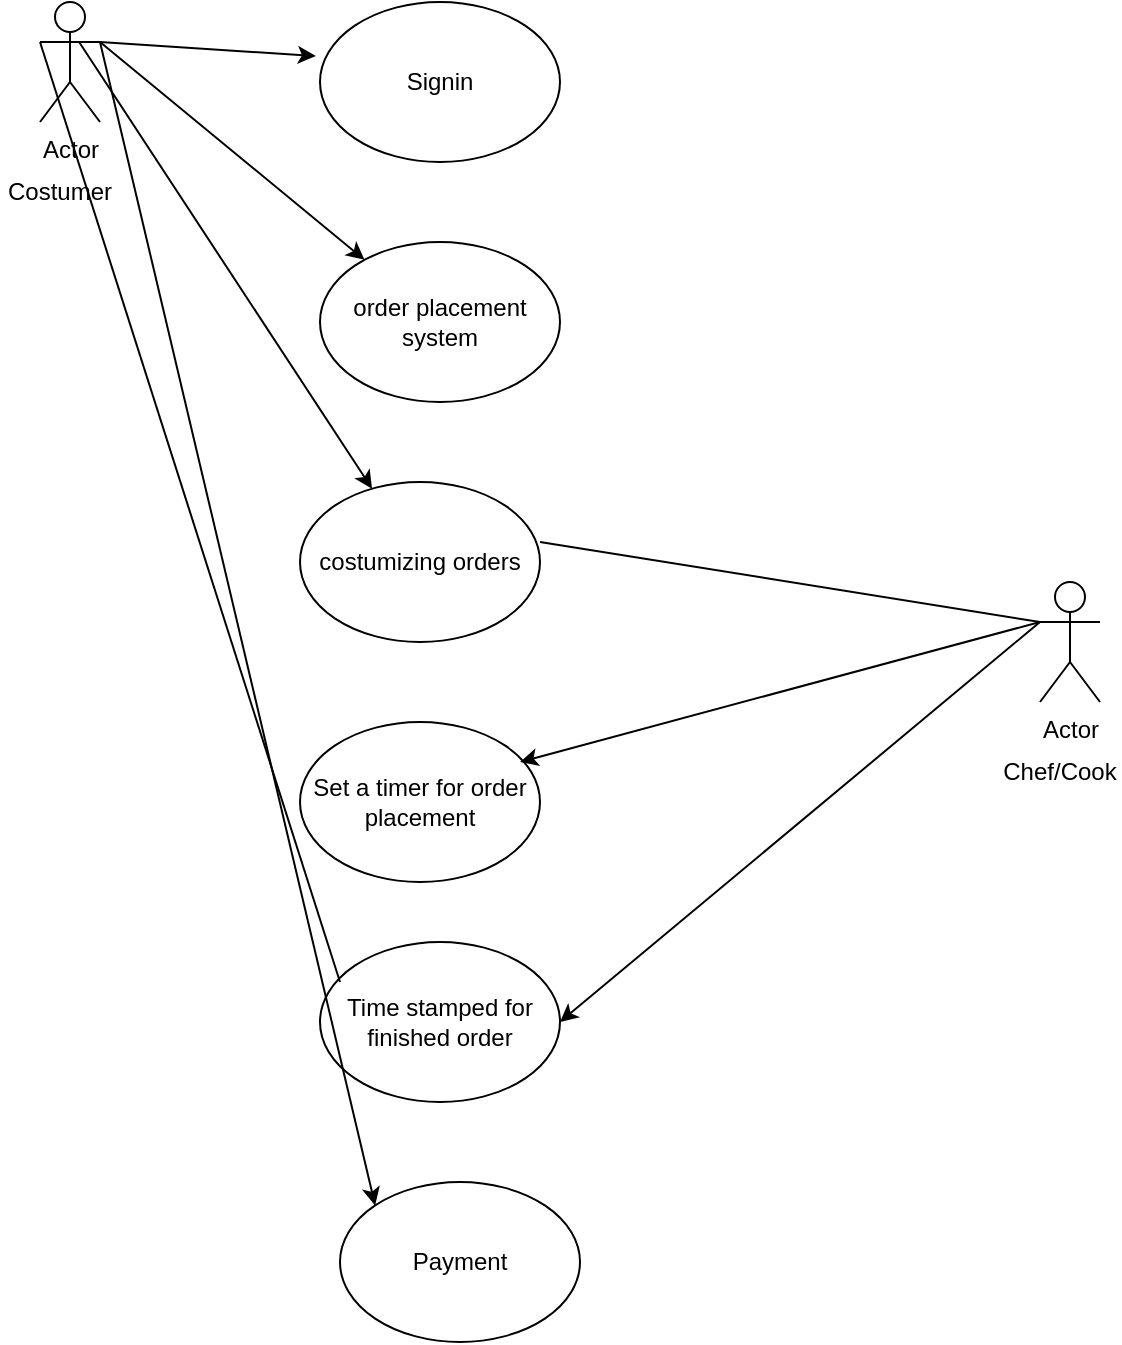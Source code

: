 <mxfile version="22.1.21" type="github" pages="4">
  <diagram name="Page-1" id="cq6p7LKmMsntdMOBgfWI">
    <mxGraphModel dx="794" dy="1824" grid="1" gridSize="10" guides="1" tooltips="1" connect="1" arrows="1" fold="1" page="1" pageScale="1" pageWidth="850" pageHeight="1100" math="0" shadow="0">
      <root>
        <mxCell id="0" />
        <mxCell id="1" parent="0" />
        <mxCell id="BG1zbEBFlvhN0YKGDy-1-1" value="Signin" style="ellipse;whiteSpace=wrap;html=1;" parent="1" vertex="1">
          <mxGeometry x="280" y="-20" width="120" height="80" as="geometry" />
        </mxCell>
        <mxCell id="BG1zbEBFlvhN0YKGDy-1-2" value="order placement system" style="ellipse;whiteSpace=wrap;html=1;" parent="1" vertex="1">
          <mxGeometry x="280" y="100" width="120" height="80" as="geometry" />
        </mxCell>
        <mxCell id="BG1zbEBFlvhN0YKGDy-1-3" value="costumizing orders" style="ellipse;whiteSpace=wrap;html=1;" parent="1" vertex="1">
          <mxGeometry x="270" y="220" width="120" height="80" as="geometry" />
        </mxCell>
        <mxCell id="BG1zbEBFlvhN0YKGDy-1-4" value="Set a timer for order placement" style="ellipse;whiteSpace=wrap;html=1;" parent="1" vertex="1">
          <mxGeometry x="270" y="340" width="120" height="80" as="geometry" />
        </mxCell>
        <mxCell id="BG1zbEBFlvhN0YKGDy-1-5" value="Actor" style="shape=umlActor;verticalLabelPosition=bottom;verticalAlign=top;html=1;outlineConnect=0;" parent="1" vertex="1">
          <mxGeometry x="140" y="-20" width="30" height="60" as="geometry" />
        </mxCell>
        <mxCell id="BG1zbEBFlvhN0YKGDy-1-7" value="Time stamped for finished order" style="ellipse;whiteSpace=wrap;html=1;" parent="1" vertex="1">
          <mxGeometry x="280" y="450" width="120" height="80" as="geometry" />
        </mxCell>
        <mxCell id="BG1zbEBFlvhN0YKGDy-1-8" value="Payment" style="ellipse;whiteSpace=wrap;html=1;" parent="1" vertex="1">
          <mxGeometry x="290" y="570" width="120" height="80" as="geometry" />
        </mxCell>
        <mxCell id="BG1zbEBFlvhN0YKGDy-1-11" value="Actor" style="shape=umlActor;verticalLabelPosition=bottom;verticalAlign=top;html=1;outlineConnect=0;" parent="1" vertex="1">
          <mxGeometry x="640" y="270" width="30" height="60" as="geometry" />
        </mxCell>
        <mxCell id="BG1zbEBFlvhN0YKGDy-1-15" value="Costumer" style="text;html=1;strokeColor=none;fillColor=none;align=center;verticalAlign=middle;whiteSpace=wrap;rounded=0;" parent="1" vertex="1">
          <mxGeometry x="120" y="60" width="60" height="30" as="geometry" />
        </mxCell>
        <mxCell id="BG1zbEBFlvhN0YKGDy-1-17" value="Chef/Cook" style="text;html=1;strokeColor=none;fillColor=none;align=center;verticalAlign=middle;whiteSpace=wrap;rounded=0;" parent="1" vertex="1">
          <mxGeometry x="620" y="350" width="60" height="30" as="geometry" />
        </mxCell>
        <mxCell id="BG1zbEBFlvhN0YKGDy-1-21" value="" style="endArrow=classic;html=1;rounded=0;entryX=0.917;entryY=0.25;entryDx=0;entryDy=0;entryPerimeter=0;exitX=0;exitY=0.333;exitDx=0;exitDy=0;exitPerimeter=0;" parent="1" source="BG1zbEBFlvhN0YKGDy-1-11" target="BG1zbEBFlvhN0YKGDy-1-4" edge="1">
          <mxGeometry width="50" height="50" relative="1" as="geometry">
            <mxPoint x="499" y="373" as="sourcePoint" />
            <mxPoint x="549" y="323" as="targetPoint" />
          </mxGeometry>
        </mxCell>
        <mxCell id="BG1zbEBFlvhN0YKGDy-1-23" value="" style="endArrow=classic;html=1;rounded=0;entryX=-0.017;entryY=0.338;entryDx=0;entryDy=0;entryPerimeter=0;" parent="1" target="BG1zbEBFlvhN0YKGDy-1-1" edge="1">
          <mxGeometry width="50" height="50" relative="1" as="geometry">
            <mxPoint x="170" as="sourcePoint" />
            <mxPoint x="220" y="-50" as="targetPoint" />
          </mxGeometry>
        </mxCell>
        <mxCell id="BG1zbEBFlvhN0YKGDy-1-24" value="" style="endArrow=classic;html=1;rounded=0;" parent="1" target="BG1zbEBFlvhN0YKGDy-1-3" edge="1">
          <mxGeometry width="50" height="50" relative="1" as="geometry">
            <mxPoint x="159.556" as="sourcePoint" />
            <mxPoint x="259.04" y="205.04" as="targetPoint" />
          </mxGeometry>
        </mxCell>
        <mxCell id="BG1zbEBFlvhN0YKGDy-1-25" value="" style="endArrow=classic;html=1;rounded=0;" parent="1" target="BG1zbEBFlvhN0YKGDy-1-2" edge="1">
          <mxGeometry width="50" height="50" relative="1" as="geometry">
            <mxPoint x="170" as="sourcePoint" />
            <mxPoint x="290" y="60" as="targetPoint" />
          </mxGeometry>
        </mxCell>
        <mxCell id="BG1zbEBFlvhN0YKGDy-1-26" value="" style="endArrow=classic;html=1;rounded=0;entryX=0;entryY=0;entryDx=0;entryDy=0;exitX=1;exitY=0.333;exitDx=0;exitDy=0;exitPerimeter=0;" parent="1" source="BG1zbEBFlvhN0YKGDy-1-5" target="BG1zbEBFlvhN0YKGDy-1-8" edge="1">
          <mxGeometry width="50" height="50" relative="1" as="geometry">
            <mxPoint x="70" y="330" as="sourcePoint" />
            <mxPoint x="120" y="280" as="targetPoint" />
          </mxGeometry>
        </mxCell>
        <mxCell id="BG1zbEBFlvhN0YKGDy-1-27" value="" style="endArrow=classic;html=1;rounded=0;entryX=1;entryY=0.5;entryDx=0;entryDy=0;exitX=0;exitY=0.333;exitDx=0;exitDy=0;exitPerimeter=0;" parent="1" source="BG1zbEBFlvhN0YKGDy-1-11" target="BG1zbEBFlvhN0YKGDy-1-7" edge="1">
          <mxGeometry width="50" height="50" relative="1" as="geometry">
            <mxPoint x="530" y="460" as="sourcePoint" />
            <mxPoint x="580" y="410" as="targetPoint" />
          </mxGeometry>
        </mxCell>
        <mxCell id="BG1zbEBFlvhN0YKGDy-1-29" value="" style="endArrow=none;html=1;rounded=0;" parent="1" edge="1">
          <mxGeometry width="50" height="50" relative="1" as="geometry">
            <mxPoint x="390" y="250" as="sourcePoint" />
            <mxPoint x="640" y="290" as="targetPoint" />
          </mxGeometry>
        </mxCell>
        <mxCell id="BG1zbEBFlvhN0YKGDy-1-30" value="" style="endArrow=none;html=1;rounded=0;" parent="1" edge="1">
          <mxGeometry width="50" height="50" relative="1" as="geometry">
            <mxPoint x="290" y="470" as="sourcePoint" />
            <mxPoint x="140" as="targetPoint" />
          </mxGeometry>
        </mxCell>
      </root>
    </mxGraphModel>
  </diagram>
  <diagram id="NoHW29WuvFV38wfViRxV" name="Page-2">
    <mxGraphModel dx="794" dy="724" grid="1" gridSize="10" guides="1" tooltips="1" connect="1" arrows="1" fold="1" page="1" pageScale="1" pageWidth="850" pageHeight="1100" math="0" shadow="0">
      <root>
        <mxCell id="0" />
        <mxCell id="1" parent="0" />
        <mxCell id="Pypm0dofVfJNf4oP5Af5-2" value="Registering patient&#39;s personal information module related to health" style="ellipse;whiteSpace=wrap;html=1;" vertex="1" parent="1">
          <mxGeometry x="290" y="90" width="150" height="90" as="geometry" />
        </mxCell>
        <mxCell id="Pypm0dofVfJNf4oP5Af5-3" value="" style="ellipse;whiteSpace=wrap;html=1;" vertex="1" parent="1">
          <mxGeometry x="300" y="220" width="140" height="80" as="geometry" />
        </mxCell>
        <mxCell id="Pypm0dofVfJNf4oP5Af5-4" value="" style="ellipse;whiteSpace=wrap;html=1;" vertex="1" parent="1">
          <mxGeometry x="300" y="340" width="140" height="80" as="geometry" />
        </mxCell>
        <mxCell id="Pypm0dofVfJNf4oP5Af5-5" value="" style="ellipse;whiteSpace=wrap;html=1;" vertex="1" parent="1">
          <mxGeometry x="300" y="470" width="140" height="80" as="geometry" />
        </mxCell>
        <mxCell id="Pypm0dofVfJNf4oP5Af5-6" value="" style="ellipse;whiteSpace=wrap;html=1;" vertex="1" parent="1">
          <mxGeometry x="310" y="590" width="130" height="80" as="geometry" />
        </mxCell>
        <mxCell id="Pypm0dofVfJNf4oP5Af5-7" value="Actor" style="shape=umlActor;verticalLabelPosition=bottom;verticalAlign=top;html=1;outlineConnect=0;" vertex="1" parent="1">
          <mxGeometry x="100" y="100" width="30" height="60" as="geometry" />
        </mxCell>
        <mxCell id="Pypm0dofVfJNf4oP5Af5-8" value="Actor" style="shape=umlActor;verticalLabelPosition=bottom;verticalAlign=top;html=1;outlineConnect=0;" vertex="1" parent="1">
          <mxGeometry x="100" y="600" width="30" height="60" as="geometry" />
        </mxCell>
        <mxCell id="Pypm0dofVfJNf4oP5Af5-9" value="Actor" style="shape=umlActor;verticalLabelPosition=bottom;verticalAlign=top;html=1;outlineConnect=0;" vertex="1" parent="1">
          <mxGeometry x="690" y="100" width="30" height="60" as="geometry" />
        </mxCell>
        <mxCell id="Pypm0dofVfJNf4oP5Af5-10" value="Actor" style="shape=umlActor;verticalLabelPosition=bottom;verticalAlign=top;html=1;outlineConnect=0;" vertex="1" parent="1">
          <mxGeometry x="710" y="610" width="30" height="60" as="geometry" />
        </mxCell>
        <mxCell id="Pypm0dofVfJNf4oP5Af5-12" value="" style="endArrow=classic;html=1;rounded=0;entryX=0;entryY=0.333;entryDx=0;entryDy=0;entryPerimeter=0;" edge="1" parent="1" target="Pypm0dofVfJNf4oP5Af5-2">
          <mxGeometry width="50" height="50" relative="1" as="geometry">
            <mxPoint x="130" y="120" as="sourcePoint" />
            <mxPoint x="180" y="70" as="targetPoint" />
          </mxGeometry>
        </mxCell>
      </root>
    </mxGraphModel>
  </diagram>
  <diagram id="V92BDK7nAmcbBiEiXdUe" name="Page-3">
    <mxGraphModel dx="794" dy="454" grid="1" gridSize="10" guides="1" tooltips="1" connect="1" arrows="1" fold="1" page="1" pageScale="1" pageWidth="850" pageHeight="1100" math="0" shadow="0">
      <root>
        <mxCell id="0" />
        <mxCell id="1" parent="0" />
        <mxCell id="Mx084OITEBDS5NYd84YJ-1" value="Customer" style="shape=table;startSize=20;container=1;collapsible=1;childLayout=tableLayout;fixedRows=1;rowLines=0;fontStyle=1;align=center;resizeLast=1;html=1;" vertex="1" parent="1">
          <mxGeometry x="70" y="200" width="180" height="150" as="geometry" />
        </mxCell>
        <mxCell id="Mx084OITEBDS5NYd84YJ-2" value="" style="shape=tableRow;horizontal=0;startSize=0;swimlaneHead=0;swimlaneBody=0;fillColor=none;collapsible=0;dropTarget=0;points=[[0,0.5],[1,0.5]];portConstraint=eastwest;top=0;left=0;right=0;bottom=1;" vertex="1" parent="Mx084OITEBDS5NYd84YJ-1">
          <mxGeometry y="20" width="180" height="30" as="geometry" />
        </mxCell>
        <mxCell id="Mx084OITEBDS5NYd84YJ-3" value="cID" style="shape=partialRectangle;connectable=0;fillColor=none;top=0;left=0;bottom=0;right=0;fontStyle=1;overflow=hidden;whiteSpace=wrap;html=1;" vertex="1" parent="Mx084OITEBDS5NYd84YJ-2">
          <mxGeometry width="30" height="30" as="geometry">
            <mxRectangle width="30" height="30" as="alternateBounds" />
          </mxGeometry>
        </mxCell>
        <mxCell id="Mx084OITEBDS5NYd84YJ-4" value="Name" style="shape=partialRectangle;connectable=0;fillColor=none;top=0;left=0;bottom=0;right=0;align=left;spacingLeft=6;fontStyle=5;overflow=hidden;whiteSpace=wrap;html=1;" vertex="1" parent="Mx084OITEBDS5NYd84YJ-2">
          <mxGeometry x="30" width="150" height="30" as="geometry">
            <mxRectangle width="150" height="30" as="alternateBounds" />
          </mxGeometry>
        </mxCell>
        <mxCell id="Mx084OITEBDS5NYd84YJ-5" value="" style="shape=tableRow;horizontal=0;startSize=0;swimlaneHead=0;swimlaneBody=0;fillColor=none;collapsible=0;dropTarget=0;points=[[0,0.5],[1,0.5]];portConstraint=eastwest;top=0;left=0;right=0;bottom=0;" vertex="1" parent="Mx084OITEBDS5NYd84YJ-1">
          <mxGeometry y="50" width="180" height="30" as="geometry" />
        </mxCell>
        <mxCell id="Mx084OITEBDS5NYd84YJ-6" value="1" style="shape=partialRectangle;connectable=0;fillColor=none;top=0;left=0;bottom=0;right=0;editable=1;overflow=hidden;whiteSpace=wrap;html=1;" vertex="1" parent="Mx084OITEBDS5NYd84YJ-5">
          <mxGeometry width="30" height="30" as="geometry">
            <mxRectangle width="30" height="30" as="alternateBounds" />
          </mxGeometry>
        </mxCell>
        <mxCell id="Mx084OITEBDS5NYd84YJ-7" value="Anjal" style="shape=partialRectangle;connectable=0;fillColor=none;top=0;left=0;bottom=0;right=0;align=left;spacingLeft=6;overflow=hidden;whiteSpace=wrap;html=1;" vertex="1" parent="Mx084OITEBDS5NYd84YJ-5">
          <mxGeometry x="30" width="150" height="30" as="geometry">
            <mxRectangle width="150" height="30" as="alternateBounds" />
          </mxGeometry>
        </mxCell>
        <mxCell id="Mx084OITEBDS5NYd84YJ-8" value="" style="shape=tableRow;horizontal=0;startSize=0;swimlaneHead=0;swimlaneBody=0;fillColor=none;collapsible=0;dropTarget=0;points=[[0,0.5],[1,0.5]];portConstraint=eastwest;top=0;left=0;right=0;bottom=0;" vertex="1" parent="Mx084OITEBDS5NYd84YJ-1">
          <mxGeometry y="80" width="180" height="30" as="geometry" />
        </mxCell>
        <mxCell id="Mx084OITEBDS5NYd84YJ-9" value="2" style="shape=partialRectangle;connectable=0;fillColor=none;top=0;left=0;bottom=0;right=0;editable=1;overflow=hidden;whiteSpace=wrap;html=1;" vertex="1" parent="Mx084OITEBDS5NYd84YJ-8">
          <mxGeometry width="30" height="30" as="geometry">
            <mxRectangle width="30" height="30" as="alternateBounds" />
          </mxGeometry>
        </mxCell>
        <mxCell id="Mx084OITEBDS5NYd84YJ-10" value="Amisha" style="shape=partialRectangle;connectable=0;fillColor=none;top=0;left=0;bottom=0;right=0;align=left;spacingLeft=6;overflow=hidden;whiteSpace=wrap;html=1;" vertex="1" parent="Mx084OITEBDS5NYd84YJ-8">
          <mxGeometry x="30" width="150" height="30" as="geometry">
            <mxRectangle width="150" height="30" as="alternateBounds" />
          </mxGeometry>
        </mxCell>
        <mxCell id="Mx084OITEBDS5NYd84YJ-11" value="" style="shape=tableRow;horizontal=0;startSize=0;swimlaneHead=0;swimlaneBody=0;fillColor=none;collapsible=0;dropTarget=0;points=[[0,0.5],[1,0.5]];portConstraint=eastwest;top=0;left=0;right=0;bottom=0;" vertex="1" parent="Mx084OITEBDS5NYd84YJ-1">
          <mxGeometry y="110" width="180" height="30" as="geometry" />
        </mxCell>
        <mxCell id="Mx084OITEBDS5NYd84YJ-12" value="3" style="shape=partialRectangle;connectable=0;fillColor=none;top=0;left=0;bottom=0;right=0;editable=1;overflow=hidden;whiteSpace=wrap;html=1;" vertex="1" parent="Mx084OITEBDS5NYd84YJ-11">
          <mxGeometry width="30" height="30" as="geometry">
            <mxRectangle width="30" height="30" as="alternateBounds" />
          </mxGeometry>
        </mxCell>
        <mxCell id="Mx084OITEBDS5NYd84YJ-13" value="" style="shape=partialRectangle;connectable=0;fillColor=none;top=0;left=0;bottom=0;right=0;align=left;spacingLeft=6;overflow=hidden;whiteSpace=wrap;html=1;" vertex="1" parent="Mx084OITEBDS5NYd84YJ-11">
          <mxGeometry x="30" width="150" height="30" as="geometry">
            <mxRectangle width="150" height="30" as="alternateBounds" />
          </mxGeometry>
        </mxCell>
        <mxCell id="Mx084OITEBDS5NYd84YJ-14" value="Table" style="shape=table;startSize=30;container=1;collapsible=1;childLayout=tableLayout;fixedRows=1;rowLines=0;fontStyle=1;align=center;resizeLast=1;html=1;" vertex="1" parent="1">
          <mxGeometry x="350" y="180" width="180" height="150" as="geometry" />
        </mxCell>
        <mxCell id="Mx084OITEBDS5NYd84YJ-15" value="" style="shape=tableRow;horizontal=0;startSize=0;swimlaneHead=0;swimlaneBody=0;fillColor=none;collapsible=0;dropTarget=0;points=[[0,0.5],[1,0.5]];portConstraint=eastwest;top=0;left=0;right=0;bottom=1;" vertex="1" parent="Mx084OITEBDS5NYd84YJ-14">
          <mxGeometry y="30" width="180" height="30" as="geometry" />
        </mxCell>
        <mxCell id="Mx084OITEBDS5NYd84YJ-16" value="Pid" style="shape=partialRectangle;connectable=0;fillColor=none;top=0;left=0;bottom=0;right=0;fontStyle=1;overflow=hidden;whiteSpace=wrap;html=1;" vertex="1" parent="Mx084OITEBDS5NYd84YJ-15">
          <mxGeometry width="30" height="30" as="geometry">
            <mxRectangle width="30" height="30" as="alternateBounds" />
          </mxGeometry>
        </mxCell>
        <mxCell id="Mx084OITEBDS5NYd84YJ-17" value="Product" style="shape=partialRectangle;connectable=0;fillColor=none;top=0;left=0;bottom=0;right=0;align=left;spacingLeft=6;fontStyle=5;overflow=hidden;whiteSpace=wrap;html=1;" vertex="1" parent="Mx084OITEBDS5NYd84YJ-15">
          <mxGeometry x="30" width="150" height="30" as="geometry">
            <mxRectangle width="150" height="30" as="alternateBounds" />
          </mxGeometry>
        </mxCell>
        <mxCell id="Mx084OITEBDS5NYd84YJ-18" value="" style="shape=tableRow;horizontal=0;startSize=0;swimlaneHead=0;swimlaneBody=0;fillColor=none;collapsible=0;dropTarget=0;points=[[0,0.5],[1,0.5]];portConstraint=eastwest;top=0;left=0;right=0;bottom=0;" vertex="1" parent="Mx084OITEBDS5NYd84YJ-14">
          <mxGeometry y="60" width="180" height="30" as="geometry" />
        </mxCell>
        <mxCell id="Mx084OITEBDS5NYd84YJ-19" value="" style="shape=partialRectangle;connectable=0;fillColor=none;top=0;left=0;bottom=0;right=0;editable=1;overflow=hidden;whiteSpace=wrap;html=1;" vertex="1" parent="Mx084OITEBDS5NYd84YJ-18">
          <mxGeometry width="30" height="30" as="geometry">
            <mxRectangle width="30" height="30" as="alternateBounds" />
          </mxGeometry>
        </mxCell>
        <mxCell id="Mx084OITEBDS5NYd84YJ-20" value="Row 1" style="shape=partialRectangle;connectable=0;fillColor=none;top=0;left=0;bottom=0;right=0;align=left;spacingLeft=6;overflow=hidden;whiteSpace=wrap;html=1;" vertex="1" parent="Mx084OITEBDS5NYd84YJ-18">
          <mxGeometry x="30" width="150" height="30" as="geometry">
            <mxRectangle width="150" height="30" as="alternateBounds" />
          </mxGeometry>
        </mxCell>
        <mxCell id="Mx084OITEBDS5NYd84YJ-21" value="" style="shape=tableRow;horizontal=0;startSize=0;swimlaneHead=0;swimlaneBody=0;fillColor=none;collapsible=0;dropTarget=0;points=[[0,0.5],[1,0.5]];portConstraint=eastwest;top=0;left=0;right=0;bottom=0;" vertex="1" parent="Mx084OITEBDS5NYd84YJ-14">
          <mxGeometry y="90" width="180" height="30" as="geometry" />
        </mxCell>
        <mxCell id="Mx084OITEBDS5NYd84YJ-22" value="" style="shape=partialRectangle;connectable=0;fillColor=none;top=0;left=0;bottom=0;right=0;editable=1;overflow=hidden;whiteSpace=wrap;html=1;" vertex="1" parent="Mx084OITEBDS5NYd84YJ-21">
          <mxGeometry width="30" height="30" as="geometry">
            <mxRectangle width="30" height="30" as="alternateBounds" />
          </mxGeometry>
        </mxCell>
        <mxCell id="Mx084OITEBDS5NYd84YJ-23" value="Row 2" style="shape=partialRectangle;connectable=0;fillColor=none;top=0;left=0;bottom=0;right=0;align=left;spacingLeft=6;overflow=hidden;whiteSpace=wrap;html=1;" vertex="1" parent="Mx084OITEBDS5NYd84YJ-21">
          <mxGeometry x="30" width="150" height="30" as="geometry">
            <mxRectangle width="150" height="30" as="alternateBounds" />
          </mxGeometry>
        </mxCell>
        <mxCell id="Mx084OITEBDS5NYd84YJ-24" value="" style="shape=tableRow;horizontal=0;startSize=0;swimlaneHead=0;swimlaneBody=0;fillColor=none;collapsible=0;dropTarget=0;points=[[0,0.5],[1,0.5]];portConstraint=eastwest;top=0;left=0;right=0;bottom=0;" vertex="1" parent="Mx084OITEBDS5NYd84YJ-14">
          <mxGeometry y="120" width="180" height="30" as="geometry" />
        </mxCell>
        <mxCell id="Mx084OITEBDS5NYd84YJ-25" value="" style="shape=partialRectangle;connectable=0;fillColor=none;top=0;left=0;bottom=0;right=0;editable=1;overflow=hidden;whiteSpace=wrap;html=1;" vertex="1" parent="Mx084OITEBDS5NYd84YJ-24">
          <mxGeometry width="30" height="30" as="geometry">
            <mxRectangle width="30" height="30" as="alternateBounds" />
          </mxGeometry>
        </mxCell>
        <mxCell id="Mx084OITEBDS5NYd84YJ-26" value="Row 3" style="shape=partialRectangle;connectable=0;fillColor=none;top=0;left=0;bottom=0;right=0;align=left;spacingLeft=6;overflow=hidden;whiteSpace=wrap;html=1;" vertex="1" parent="Mx084OITEBDS5NYd84YJ-24">
          <mxGeometry x="30" width="150" height="30" as="geometry">
            <mxRectangle width="150" height="30" as="alternateBounds" />
          </mxGeometry>
        </mxCell>
        <mxCell id="Mx084OITEBDS5NYd84YJ-27" value="ORDER" style="shape=table;startSize=30;container=1;collapsible=1;childLayout=tableLayout;fixedRows=1;rowLines=0;fontStyle=1;align=center;resizeLast=1;html=1;" vertex="1" parent="1">
          <mxGeometry x="170" y="475" width="180" height="150" as="geometry" />
        </mxCell>
        <mxCell id="Mx084OITEBDS5NYd84YJ-28" value="" style="shape=tableRow;horizontal=0;startSize=0;swimlaneHead=0;swimlaneBody=0;fillColor=none;collapsible=0;dropTarget=0;points=[[0,0.5],[1,0.5]];portConstraint=eastwest;top=0;left=0;right=0;bottom=1;" vertex="1" parent="Mx084OITEBDS5NYd84YJ-27">
          <mxGeometry y="30" width="180" height="30" as="geometry" />
        </mxCell>
        <mxCell id="Mx084OITEBDS5NYd84YJ-29" value="PK" style="shape=partialRectangle;connectable=0;fillColor=none;top=0;left=0;bottom=0;right=0;fontStyle=1;overflow=hidden;whiteSpace=wrap;html=1;" vertex="1" parent="Mx084OITEBDS5NYd84YJ-28">
          <mxGeometry width="30" height="30" as="geometry">
            <mxRectangle width="30" height="30" as="alternateBounds" />
          </mxGeometry>
        </mxCell>
        <mxCell id="Mx084OITEBDS5NYd84YJ-30" value="UniqueID" style="shape=partialRectangle;connectable=0;fillColor=none;top=0;left=0;bottom=0;right=0;align=left;spacingLeft=6;fontStyle=5;overflow=hidden;whiteSpace=wrap;html=1;" vertex="1" parent="Mx084OITEBDS5NYd84YJ-28">
          <mxGeometry x="30" width="150" height="30" as="geometry">
            <mxRectangle width="150" height="30" as="alternateBounds" />
          </mxGeometry>
        </mxCell>
        <mxCell id="Mx084OITEBDS5NYd84YJ-31" value="" style="shape=tableRow;horizontal=0;startSize=0;swimlaneHead=0;swimlaneBody=0;fillColor=none;collapsible=0;dropTarget=0;points=[[0,0.5],[1,0.5]];portConstraint=eastwest;top=0;left=0;right=0;bottom=0;" vertex="1" parent="Mx084OITEBDS5NYd84YJ-27">
          <mxGeometry y="60" width="180" height="30" as="geometry" />
        </mxCell>
        <mxCell id="Mx084OITEBDS5NYd84YJ-32" value="" style="shape=partialRectangle;connectable=0;fillColor=none;top=0;left=0;bottom=0;right=0;editable=1;overflow=hidden;whiteSpace=wrap;html=1;" vertex="1" parent="Mx084OITEBDS5NYd84YJ-31">
          <mxGeometry width="30" height="30" as="geometry">
            <mxRectangle width="30" height="30" as="alternateBounds" />
          </mxGeometry>
        </mxCell>
        <mxCell id="Mx084OITEBDS5NYd84YJ-33" value="Row 1" style="shape=partialRectangle;connectable=0;fillColor=none;top=0;left=0;bottom=0;right=0;align=left;spacingLeft=6;overflow=hidden;whiteSpace=wrap;html=1;" vertex="1" parent="Mx084OITEBDS5NYd84YJ-31">
          <mxGeometry x="30" width="150" height="30" as="geometry">
            <mxRectangle width="150" height="30" as="alternateBounds" />
          </mxGeometry>
        </mxCell>
        <mxCell id="Mx084OITEBDS5NYd84YJ-34" value="" style="shape=tableRow;horizontal=0;startSize=0;swimlaneHead=0;swimlaneBody=0;fillColor=none;collapsible=0;dropTarget=0;points=[[0,0.5],[1,0.5]];portConstraint=eastwest;top=0;left=0;right=0;bottom=0;" vertex="1" parent="Mx084OITEBDS5NYd84YJ-27">
          <mxGeometry y="90" width="180" height="30" as="geometry" />
        </mxCell>
        <mxCell id="Mx084OITEBDS5NYd84YJ-35" value="" style="shape=partialRectangle;connectable=0;fillColor=none;top=0;left=0;bottom=0;right=0;editable=1;overflow=hidden;whiteSpace=wrap;html=1;" vertex="1" parent="Mx084OITEBDS5NYd84YJ-34">
          <mxGeometry width="30" height="30" as="geometry">
            <mxRectangle width="30" height="30" as="alternateBounds" />
          </mxGeometry>
        </mxCell>
        <mxCell id="Mx084OITEBDS5NYd84YJ-36" value="Row 2" style="shape=partialRectangle;connectable=0;fillColor=none;top=0;left=0;bottom=0;right=0;align=left;spacingLeft=6;overflow=hidden;whiteSpace=wrap;html=1;" vertex="1" parent="Mx084OITEBDS5NYd84YJ-34">
          <mxGeometry x="30" width="150" height="30" as="geometry">
            <mxRectangle width="150" height="30" as="alternateBounds" />
          </mxGeometry>
        </mxCell>
        <mxCell id="Mx084OITEBDS5NYd84YJ-37" value="" style="shape=tableRow;horizontal=0;startSize=0;swimlaneHead=0;swimlaneBody=0;fillColor=none;collapsible=0;dropTarget=0;points=[[0,0.5],[1,0.5]];portConstraint=eastwest;top=0;left=0;right=0;bottom=0;" vertex="1" parent="Mx084OITEBDS5NYd84YJ-27">
          <mxGeometry y="120" width="180" height="30" as="geometry" />
        </mxCell>
        <mxCell id="Mx084OITEBDS5NYd84YJ-38" value="" style="shape=partialRectangle;connectable=0;fillColor=none;top=0;left=0;bottom=0;right=0;editable=1;overflow=hidden;whiteSpace=wrap;html=1;" vertex="1" parent="Mx084OITEBDS5NYd84YJ-37">
          <mxGeometry width="30" height="30" as="geometry">
            <mxRectangle width="30" height="30" as="alternateBounds" />
          </mxGeometry>
        </mxCell>
        <mxCell id="Mx084OITEBDS5NYd84YJ-39" value="Row 3" style="shape=partialRectangle;connectable=0;fillColor=none;top=0;left=0;bottom=0;right=0;align=left;spacingLeft=6;overflow=hidden;whiteSpace=wrap;html=1;" vertex="1" parent="Mx084OITEBDS5NYd84YJ-37">
          <mxGeometry x="30" width="150" height="30" as="geometry">
            <mxRectangle width="150" height="30" as="alternateBounds" />
          </mxGeometry>
        </mxCell>
        <mxCell id="Mx084OITEBDS5NYd84YJ-40" value="Order Product" style="shape=table;startSize=30;container=1;collapsible=1;childLayout=tableLayout;fixedRows=1;rowLines=0;fontStyle=1;align=center;resizeLast=1;html=1;" vertex="1" parent="1">
          <mxGeometry x="550" y="500" width="180" height="150" as="geometry" />
        </mxCell>
        <mxCell id="Mx084OITEBDS5NYd84YJ-41" value="" style="shape=tableRow;horizontal=0;startSize=0;swimlaneHead=0;swimlaneBody=0;fillColor=none;collapsible=0;dropTarget=0;points=[[0,0.5],[1,0.5]];portConstraint=eastwest;top=0;left=0;right=0;bottom=1;" vertex="1" parent="Mx084OITEBDS5NYd84YJ-40">
          <mxGeometry y="30" width="180" height="30" as="geometry" />
        </mxCell>
        <mxCell id="Mx084OITEBDS5NYd84YJ-42" value="PK" style="shape=partialRectangle;connectable=0;fillColor=none;top=0;left=0;bottom=0;right=0;fontStyle=1;overflow=hidden;whiteSpace=wrap;html=1;" vertex="1" parent="Mx084OITEBDS5NYd84YJ-41">
          <mxGeometry width="30" height="30" as="geometry">
            <mxRectangle width="30" height="30" as="alternateBounds" />
          </mxGeometry>
        </mxCell>
        <mxCell id="Mx084OITEBDS5NYd84YJ-43" value="UniqueID" style="shape=partialRectangle;connectable=0;fillColor=none;top=0;left=0;bottom=0;right=0;align=left;spacingLeft=6;fontStyle=5;overflow=hidden;whiteSpace=wrap;html=1;" vertex="1" parent="Mx084OITEBDS5NYd84YJ-41">
          <mxGeometry x="30" width="150" height="30" as="geometry">
            <mxRectangle width="150" height="30" as="alternateBounds" />
          </mxGeometry>
        </mxCell>
        <mxCell id="Mx084OITEBDS5NYd84YJ-44" value="" style="shape=tableRow;horizontal=0;startSize=0;swimlaneHead=0;swimlaneBody=0;fillColor=none;collapsible=0;dropTarget=0;points=[[0,0.5],[1,0.5]];portConstraint=eastwest;top=0;left=0;right=0;bottom=0;" vertex="1" parent="Mx084OITEBDS5NYd84YJ-40">
          <mxGeometry y="60" width="180" height="30" as="geometry" />
        </mxCell>
        <mxCell id="Mx084OITEBDS5NYd84YJ-45" value="" style="shape=partialRectangle;connectable=0;fillColor=none;top=0;left=0;bottom=0;right=0;editable=1;overflow=hidden;whiteSpace=wrap;html=1;" vertex="1" parent="Mx084OITEBDS5NYd84YJ-44">
          <mxGeometry width="30" height="30" as="geometry">
            <mxRectangle width="30" height="30" as="alternateBounds" />
          </mxGeometry>
        </mxCell>
        <mxCell id="Mx084OITEBDS5NYd84YJ-46" value="Row 1" style="shape=partialRectangle;connectable=0;fillColor=none;top=0;left=0;bottom=0;right=0;align=left;spacingLeft=6;overflow=hidden;whiteSpace=wrap;html=1;" vertex="1" parent="Mx084OITEBDS5NYd84YJ-44">
          <mxGeometry x="30" width="150" height="30" as="geometry">
            <mxRectangle width="150" height="30" as="alternateBounds" />
          </mxGeometry>
        </mxCell>
        <mxCell id="Mx084OITEBDS5NYd84YJ-47" value="" style="shape=tableRow;horizontal=0;startSize=0;swimlaneHead=0;swimlaneBody=0;fillColor=none;collapsible=0;dropTarget=0;points=[[0,0.5],[1,0.5]];portConstraint=eastwest;top=0;left=0;right=0;bottom=0;" vertex="1" parent="Mx084OITEBDS5NYd84YJ-40">
          <mxGeometry y="90" width="180" height="30" as="geometry" />
        </mxCell>
        <mxCell id="Mx084OITEBDS5NYd84YJ-48" value="" style="shape=partialRectangle;connectable=0;fillColor=none;top=0;left=0;bottom=0;right=0;editable=1;overflow=hidden;whiteSpace=wrap;html=1;" vertex="1" parent="Mx084OITEBDS5NYd84YJ-47">
          <mxGeometry width="30" height="30" as="geometry">
            <mxRectangle width="30" height="30" as="alternateBounds" />
          </mxGeometry>
        </mxCell>
        <mxCell id="Mx084OITEBDS5NYd84YJ-49" value="Row 2" style="shape=partialRectangle;connectable=0;fillColor=none;top=0;left=0;bottom=0;right=0;align=left;spacingLeft=6;overflow=hidden;whiteSpace=wrap;html=1;" vertex="1" parent="Mx084OITEBDS5NYd84YJ-47">
          <mxGeometry x="30" width="150" height="30" as="geometry">
            <mxRectangle width="150" height="30" as="alternateBounds" />
          </mxGeometry>
        </mxCell>
        <mxCell id="Mx084OITEBDS5NYd84YJ-50" value="" style="shape=tableRow;horizontal=0;startSize=0;swimlaneHead=0;swimlaneBody=0;fillColor=none;collapsible=0;dropTarget=0;points=[[0,0.5],[1,0.5]];portConstraint=eastwest;top=0;left=0;right=0;bottom=0;" vertex="1" parent="Mx084OITEBDS5NYd84YJ-40">
          <mxGeometry y="120" width="180" height="30" as="geometry" />
        </mxCell>
        <mxCell id="Mx084OITEBDS5NYd84YJ-51" value="" style="shape=partialRectangle;connectable=0;fillColor=none;top=0;left=0;bottom=0;right=0;editable=1;overflow=hidden;whiteSpace=wrap;html=1;" vertex="1" parent="Mx084OITEBDS5NYd84YJ-50">
          <mxGeometry width="30" height="30" as="geometry">
            <mxRectangle width="30" height="30" as="alternateBounds" />
          </mxGeometry>
        </mxCell>
        <mxCell id="Mx084OITEBDS5NYd84YJ-52" value="Row 3" style="shape=partialRectangle;connectable=0;fillColor=none;top=0;left=0;bottom=0;right=0;align=left;spacingLeft=6;overflow=hidden;whiteSpace=wrap;html=1;" vertex="1" parent="Mx084OITEBDS5NYd84YJ-50">
          <mxGeometry x="30" width="150" height="30" as="geometry">
            <mxRectangle width="150" height="30" as="alternateBounds" />
          </mxGeometry>
        </mxCell>
        <mxCell id="Mx084OITEBDS5NYd84YJ-54" value="" style="edgeStyle=entityRelationEdgeStyle;fontSize=12;html=1;endArrow=ERzeroToMany;startArrow=ERmandOne;rounded=0;exitX=0.25;exitY=1;exitDx=0;exitDy=0;" edge="1" parent="1" source="Mx084OITEBDS5NYd84YJ-1">
          <mxGeometry width="100" height="100" relative="1" as="geometry">
            <mxPoint x="70" y="650" as="sourcePoint" />
            <mxPoint x="170" y="550" as="targetPoint" />
          </mxGeometry>
        </mxCell>
        <mxCell id="Mx084OITEBDS5NYd84YJ-55" value="" style="edgeStyle=entityRelationEdgeStyle;fontSize=12;html=1;endArrow=ERzeroToMany;startArrow=ERmandOne;rounded=0;" edge="1" parent="1" source="Mx084OITEBDS5NYd84YJ-34" target="Mx084OITEBDS5NYd84YJ-44">
          <mxGeometry width="100" height="100" relative="1" as="geometry">
            <mxPoint x="400" y="620" as="sourcePoint" />
            <mxPoint x="500" y="520" as="targetPoint" />
            <Array as="points">
              <mxPoint x="350" y="550" />
              <mxPoint x="360" y="560" />
            </Array>
          </mxGeometry>
        </mxCell>
        <mxCell id="Mx084OITEBDS5NYd84YJ-57" value="" style="edgeStyle=entityRelationEdgeStyle;fontSize=12;html=1;endArrow=ERoneToMany;startArrow=ERmandOne;rounded=0;exitX=1.026;exitY=-0.044;exitDx=0;exitDy=0;exitPerimeter=0;" edge="1" parent="1">
          <mxGeometry width="100" height="100" relative="1" as="geometry">
            <mxPoint x="518.02" y="330.0" as="sourcePoint" />
            <mxPoint x="550" y="545" as="targetPoint" />
            <Array as="points">
              <mxPoint x="493.34" y="511.32" />
            </Array>
          </mxGeometry>
        </mxCell>
      </root>
    </mxGraphModel>
  </diagram>
  <diagram id="nnnKBGtb34HDQqTqReyB" name="Page-4">
    <mxGraphModel dx="794" dy="724" grid="1" gridSize="10" guides="1" tooltips="1" connect="1" arrows="1" fold="1" page="1" pageScale="1" pageWidth="850" pageHeight="1100" math="0" shadow="0">
      <root>
        <mxCell id="0" />
        <mxCell id="1" parent="0" />
        <mxCell id="p2dPZ0OOj7jwdNBKfzNP-40" value="HINTS" style="shape=table;startSize=30;container=1;collapsible=1;childLayout=tableLayout;fixedRows=1;rowLines=0;fontStyle=1;align=center;resizeLast=1;html=1;" vertex="1" parent="1">
          <mxGeometry x="70" y="390" width="180" height="150" as="geometry" />
        </mxCell>
        <mxCell id="p2dPZ0OOj7jwdNBKfzNP-41" value="" style="shape=tableRow;horizontal=0;startSize=0;swimlaneHead=0;swimlaneBody=0;fillColor=none;collapsible=0;dropTarget=0;points=[[0,0.5],[1,0.5]];portConstraint=eastwest;top=0;left=0;right=0;bottom=1;" vertex="1" parent="p2dPZ0OOj7jwdNBKfzNP-40">
          <mxGeometry y="30" width="180" height="30" as="geometry" />
        </mxCell>
        <mxCell id="p2dPZ0OOj7jwdNBKfzNP-42" value="pk" style="shape=partialRectangle;connectable=0;fillColor=none;top=0;left=0;bottom=0;right=0;fontStyle=1;overflow=hidden;whiteSpace=wrap;html=1;" vertex="1" parent="p2dPZ0OOj7jwdNBKfzNP-41">
          <mxGeometry width="30" height="30" as="geometry">
            <mxRectangle width="30" height="30" as="alternateBounds" />
          </mxGeometry>
        </mxCell>
        <mxCell id="p2dPZ0OOj7jwdNBKfzNP-43" value="Hid" style="shape=partialRectangle;connectable=0;fillColor=none;top=0;left=0;bottom=0;right=0;align=left;spacingLeft=6;fontStyle=5;overflow=hidden;whiteSpace=wrap;html=1;" vertex="1" parent="p2dPZ0OOj7jwdNBKfzNP-41">
          <mxGeometry x="30" width="150" height="30" as="geometry">
            <mxRectangle width="150" height="30" as="alternateBounds" />
          </mxGeometry>
        </mxCell>
        <mxCell id="p2dPZ0OOj7jwdNBKfzNP-44" value="" style="shape=tableRow;horizontal=0;startSize=0;swimlaneHead=0;swimlaneBody=0;fillColor=none;collapsible=0;dropTarget=0;points=[[0,0.5],[1,0.5]];portConstraint=eastwest;top=0;left=0;right=0;bottom=0;" vertex="1" parent="p2dPZ0OOj7jwdNBKfzNP-40">
          <mxGeometry y="60" width="180" height="30" as="geometry" />
        </mxCell>
        <mxCell id="p2dPZ0OOj7jwdNBKfzNP-45" value="" style="shape=partialRectangle;connectable=0;fillColor=none;top=0;left=0;bottom=0;right=0;editable=1;overflow=hidden;whiteSpace=wrap;html=1;" vertex="1" parent="p2dPZ0OOj7jwdNBKfzNP-44">
          <mxGeometry width="30" height="30" as="geometry">
            <mxRectangle width="30" height="30" as="alternateBounds" />
          </mxGeometry>
        </mxCell>
        <mxCell id="p2dPZ0OOj7jwdNBKfzNP-46" value="Hints" style="shape=partialRectangle;connectable=0;fillColor=none;top=0;left=0;bottom=0;right=0;align=left;spacingLeft=6;overflow=hidden;whiteSpace=wrap;html=1;" vertex="1" parent="p2dPZ0OOj7jwdNBKfzNP-44">
          <mxGeometry x="30" width="150" height="30" as="geometry">
            <mxRectangle width="150" height="30" as="alternateBounds" />
          </mxGeometry>
        </mxCell>
        <mxCell id="p2dPZ0OOj7jwdNBKfzNP-47" value="" style="shape=tableRow;horizontal=0;startSize=0;swimlaneHead=0;swimlaneBody=0;fillColor=none;collapsible=0;dropTarget=0;points=[[0,0.5],[1,0.5]];portConstraint=eastwest;top=0;left=0;right=0;bottom=0;" vertex="1" parent="p2dPZ0OOj7jwdNBKfzNP-40">
          <mxGeometry y="90" width="180" height="30" as="geometry" />
        </mxCell>
        <mxCell id="p2dPZ0OOj7jwdNBKfzNP-48" value="" style="shape=partialRectangle;connectable=0;fillColor=none;top=0;left=0;bottom=0;right=0;editable=1;overflow=hidden;whiteSpace=wrap;html=1;" vertex="1" parent="p2dPZ0OOj7jwdNBKfzNP-47">
          <mxGeometry width="30" height="30" as="geometry">
            <mxRectangle width="30" height="30" as="alternateBounds" />
          </mxGeometry>
        </mxCell>
        <mxCell id="p2dPZ0OOj7jwdNBKfzNP-49" value="Rating" style="shape=partialRectangle;connectable=0;fillColor=none;top=0;left=0;bottom=0;right=0;align=left;spacingLeft=6;overflow=hidden;whiteSpace=wrap;html=1;" vertex="1" parent="p2dPZ0OOj7jwdNBKfzNP-47">
          <mxGeometry x="30" width="150" height="30" as="geometry">
            <mxRectangle width="150" height="30" as="alternateBounds" />
          </mxGeometry>
        </mxCell>
        <mxCell id="p2dPZ0OOj7jwdNBKfzNP-50" value="" style="shape=tableRow;horizontal=0;startSize=0;swimlaneHead=0;swimlaneBody=0;fillColor=none;collapsible=0;dropTarget=0;points=[[0,0.5],[1,0.5]];portConstraint=eastwest;top=0;left=0;right=0;bottom=0;" vertex="1" parent="p2dPZ0OOj7jwdNBKfzNP-40">
          <mxGeometry y="120" width="180" height="30" as="geometry" />
        </mxCell>
        <mxCell id="p2dPZ0OOj7jwdNBKfzNP-51" value="" style="shape=partialRectangle;connectable=0;fillColor=none;top=0;left=0;bottom=0;right=0;editable=1;overflow=hidden;whiteSpace=wrap;html=1;" vertex="1" parent="p2dPZ0OOj7jwdNBKfzNP-50">
          <mxGeometry width="30" height="30" as="geometry">
            <mxRectangle width="30" height="30" as="alternateBounds" />
          </mxGeometry>
        </mxCell>
        <mxCell id="p2dPZ0OOj7jwdNBKfzNP-52" value="Qid(FK)" style="shape=partialRectangle;connectable=0;fillColor=none;top=0;left=0;bottom=0;right=0;align=left;spacingLeft=6;overflow=hidden;whiteSpace=wrap;html=1;" vertex="1" parent="p2dPZ0OOj7jwdNBKfzNP-50">
          <mxGeometry x="30" width="150" height="30" as="geometry">
            <mxRectangle width="150" height="30" as="alternateBounds" />
          </mxGeometry>
        </mxCell>
        <mxCell id="p2dPZ0OOj7jwdNBKfzNP-53" value="EXAMINATION" style="shape=table;startSize=30;container=1;collapsible=1;childLayout=tableLayout;fixedRows=1;rowLines=0;fontStyle=1;align=center;resizeLast=1;html=1;" vertex="1" parent="1">
          <mxGeometry x="560" y="490" width="180" height="150" as="geometry" />
        </mxCell>
        <mxCell id="p2dPZ0OOj7jwdNBKfzNP-54" value="" style="shape=tableRow;horizontal=0;startSize=0;swimlaneHead=0;swimlaneBody=0;fillColor=none;collapsible=0;dropTarget=0;points=[[0,0.5],[1,0.5]];portConstraint=eastwest;top=0;left=0;right=0;bottom=1;" vertex="1" parent="p2dPZ0OOj7jwdNBKfzNP-53">
          <mxGeometry y="30" width="180" height="30" as="geometry" />
        </mxCell>
        <mxCell id="p2dPZ0OOj7jwdNBKfzNP-55" value="PK" style="shape=partialRectangle;connectable=0;fillColor=none;top=0;left=0;bottom=0;right=0;fontStyle=1;overflow=hidden;whiteSpace=wrap;html=1;" vertex="1" parent="p2dPZ0OOj7jwdNBKfzNP-54">
          <mxGeometry width="30" height="30" as="geometry">
            <mxRectangle width="30" height="30" as="alternateBounds" />
          </mxGeometry>
        </mxCell>
        <mxCell id="p2dPZ0OOj7jwdNBKfzNP-56" value="Eid" style="shape=partialRectangle;connectable=0;fillColor=none;top=0;left=0;bottom=0;right=0;align=left;spacingLeft=6;fontStyle=5;overflow=hidden;whiteSpace=wrap;html=1;" vertex="1" parent="p2dPZ0OOj7jwdNBKfzNP-54">
          <mxGeometry x="30" width="150" height="30" as="geometry">
            <mxRectangle width="150" height="30" as="alternateBounds" />
          </mxGeometry>
        </mxCell>
        <mxCell id="p2dPZ0OOj7jwdNBKfzNP-57" value="" style="shape=tableRow;horizontal=0;startSize=0;swimlaneHead=0;swimlaneBody=0;fillColor=none;collapsible=0;dropTarget=0;points=[[0,0.5],[1,0.5]];portConstraint=eastwest;top=0;left=0;right=0;bottom=0;" vertex="1" parent="p2dPZ0OOj7jwdNBKfzNP-53">
          <mxGeometry y="60" width="180" height="30" as="geometry" />
        </mxCell>
        <mxCell id="p2dPZ0OOj7jwdNBKfzNP-58" value="" style="shape=partialRectangle;connectable=0;fillColor=none;top=0;left=0;bottom=0;right=0;editable=1;overflow=hidden;whiteSpace=wrap;html=1;" vertex="1" parent="p2dPZ0OOj7jwdNBKfzNP-57">
          <mxGeometry width="30" height="30" as="geometry">
            <mxRectangle width="30" height="30" as="alternateBounds" />
          </mxGeometry>
        </mxCell>
        <mxCell id="p2dPZ0OOj7jwdNBKfzNP-59" value="certification" style="shape=partialRectangle;connectable=0;fillColor=none;top=0;left=0;bottom=0;right=0;align=left;spacingLeft=6;overflow=hidden;whiteSpace=wrap;html=1;" vertex="1" parent="p2dPZ0OOj7jwdNBKfzNP-57">
          <mxGeometry x="30" width="150" height="30" as="geometry">
            <mxRectangle width="150" height="30" as="alternateBounds" />
          </mxGeometry>
        </mxCell>
        <mxCell id="p2dPZ0OOj7jwdNBKfzNP-60" value="" style="shape=tableRow;horizontal=0;startSize=0;swimlaneHead=0;swimlaneBody=0;fillColor=none;collapsible=0;dropTarget=0;points=[[0,0.5],[1,0.5]];portConstraint=eastwest;top=0;left=0;right=0;bottom=0;" vertex="1" parent="p2dPZ0OOj7jwdNBKfzNP-53">
          <mxGeometry y="90" width="180" height="30" as="geometry" />
        </mxCell>
        <mxCell id="p2dPZ0OOj7jwdNBKfzNP-61" value="" style="shape=partialRectangle;connectable=0;fillColor=none;top=0;left=0;bottom=0;right=0;editable=1;overflow=hidden;whiteSpace=wrap;html=1;" vertex="1" parent="p2dPZ0OOj7jwdNBKfzNP-60">
          <mxGeometry width="30" height="30" as="geometry">
            <mxRectangle width="30" height="30" as="alternateBounds" />
          </mxGeometry>
        </mxCell>
        <mxCell id="p2dPZ0OOj7jwdNBKfzNP-62" value="remark" style="shape=partialRectangle;connectable=0;fillColor=none;top=0;left=0;bottom=0;right=0;align=left;spacingLeft=6;overflow=hidden;whiteSpace=wrap;html=1;" vertex="1" parent="p2dPZ0OOj7jwdNBKfzNP-60">
          <mxGeometry x="30" width="150" height="30" as="geometry">
            <mxRectangle width="150" height="30" as="alternateBounds" />
          </mxGeometry>
        </mxCell>
        <mxCell id="p2dPZ0OOj7jwdNBKfzNP-63" value="" style="shape=tableRow;horizontal=0;startSize=0;swimlaneHead=0;swimlaneBody=0;fillColor=none;collapsible=0;dropTarget=0;points=[[0,0.5],[1,0.5]];portConstraint=eastwest;top=0;left=0;right=0;bottom=0;" vertex="1" parent="p2dPZ0OOj7jwdNBKfzNP-53">
          <mxGeometry y="120" width="180" height="30" as="geometry" />
        </mxCell>
        <mxCell id="p2dPZ0OOj7jwdNBKfzNP-64" value="" style="shape=partialRectangle;connectable=0;fillColor=none;top=0;left=0;bottom=0;right=0;editable=1;overflow=hidden;whiteSpace=wrap;html=1;" vertex="1" parent="p2dPZ0OOj7jwdNBKfzNP-63">
          <mxGeometry width="30" height="30" as="geometry">
            <mxRectangle width="30" height="30" as="alternateBounds" />
          </mxGeometry>
        </mxCell>
        <mxCell id="p2dPZ0OOj7jwdNBKfzNP-65" value="Row 3" style="shape=partialRectangle;connectable=0;fillColor=none;top=0;left=0;bottom=0;right=0;align=left;spacingLeft=6;overflow=hidden;whiteSpace=wrap;html=1;" vertex="1" parent="p2dPZ0OOj7jwdNBKfzNP-63">
          <mxGeometry x="30" width="150" height="30" as="geometry">
            <mxRectangle width="150" height="30" as="alternateBounds" />
          </mxGeometry>
        </mxCell>
        <mxCell id="p2dPZ0OOj7jwdNBKfzNP-66" value="user" style="shape=table;startSize=30;container=1;collapsible=1;childLayout=tableLayout;fixedRows=1;rowLines=0;fontStyle=1;align=center;resizeLast=1;html=1;" vertex="1" parent="1">
          <mxGeometry x="30" y="50" width="180" height="180" as="geometry" />
        </mxCell>
        <mxCell id="p2dPZ0OOj7jwdNBKfzNP-67" value="" style="shape=tableRow;horizontal=0;startSize=0;swimlaneHead=0;swimlaneBody=0;fillColor=none;collapsible=0;dropTarget=0;points=[[0,0.5],[1,0.5]];portConstraint=eastwest;top=0;left=0;right=0;bottom=1;" vertex="1" parent="p2dPZ0OOj7jwdNBKfzNP-66">
          <mxGeometry y="30" width="180" height="30" as="geometry" />
        </mxCell>
        <mxCell id="p2dPZ0OOj7jwdNBKfzNP-68" value="PK" style="shape=partialRectangle;connectable=0;fillColor=none;top=0;left=0;bottom=0;right=0;fontStyle=1;overflow=hidden;whiteSpace=wrap;html=1;" vertex="1" parent="p2dPZ0OOj7jwdNBKfzNP-67">
          <mxGeometry width="30" height="30" as="geometry">
            <mxRectangle width="30" height="30" as="alternateBounds" />
          </mxGeometry>
        </mxCell>
        <mxCell id="p2dPZ0OOj7jwdNBKfzNP-69" value="Uid" style="shape=partialRectangle;connectable=0;fillColor=none;top=0;left=0;bottom=0;right=0;align=left;spacingLeft=6;fontStyle=5;overflow=hidden;whiteSpace=wrap;html=1;" vertex="1" parent="p2dPZ0OOj7jwdNBKfzNP-67">
          <mxGeometry x="30" width="150" height="30" as="geometry">
            <mxRectangle width="150" height="30" as="alternateBounds" />
          </mxGeometry>
        </mxCell>
        <mxCell id="p2dPZ0OOj7jwdNBKfzNP-70" value="" style="shape=tableRow;horizontal=0;startSize=0;swimlaneHead=0;swimlaneBody=0;fillColor=none;collapsible=0;dropTarget=0;points=[[0,0.5],[1,0.5]];portConstraint=eastwest;top=0;left=0;right=0;bottom=0;" vertex="1" parent="p2dPZ0OOj7jwdNBKfzNP-66">
          <mxGeometry y="60" width="180" height="30" as="geometry" />
        </mxCell>
        <mxCell id="p2dPZ0OOj7jwdNBKfzNP-71" value="" style="shape=partialRectangle;connectable=0;fillColor=none;top=0;left=0;bottom=0;right=0;editable=1;overflow=hidden;whiteSpace=wrap;html=1;" vertex="1" parent="p2dPZ0OOj7jwdNBKfzNP-70">
          <mxGeometry width="30" height="30" as="geometry">
            <mxRectangle width="30" height="30" as="alternateBounds" />
          </mxGeometry>
        </mxCell>
        <mxCell id="p2dPZ0OOj7jwdNBKfzNP-72" value="Qid(question request id)" style="shape=partialRectangle;connectable=0;fillColor=none;top=0;left=0;bottom=0;right=0;align=left;spacingLeft=6;overflow=hidden;whiteSpace=wrap;html=1;" vertex="1" parent="p2dPZ0OOj7jwdNBKfzNP-70">
          <mxGeometry x="30" width="150" height="30" as="geometry">
            <mxRectangle width="150" height="30" as="alternateBounds" />
          </mxGeometry>
        </mxCell>
        <mxCell id="p2dPZ0OOj7jwdNBKfzNP-73" value="" style="shape=tableRow;horizontal=0;startSize=0;swimlaneHead=0;swimlaneBody=0;fillColor=none;collapsible=0;dropTarget=0;points=[[0,0.5],[1,0.5]];portConstraint=eastwest;top=0;left=0;right=0;bottom=0;" vertex="1" parent="p2dPZ0OOj7jwdNBKfzNP-66">
          <mxGeometry y="90" width="180" height="30" as="geometry" />
        </mxCell>
        <mxCell id="p2dPZ0OOj7jwdNBKfzNP-74" value="" style="shape=partialRectangle;connectable=0;fillColor=none;top=0;left=0;bottom=0;right=0;editable=1;overflow=hidden;whiteSpace=wrap;html=1;" vertex="1" parent="p2dPZ0OOj7jwdNBKfzNP-73">
          <mxGeometry width="30" height="30" as="geometry">
            <mxRectangle width="30" height="30" as="alternateBounds" />
          </mxGeometry>
        </mxCell>
        <mxCell id="p2dPZ0OOj7jwdNBKfzNP-75" value="name" style="shape=partialRectangle;connectable=0;fillColor=none;top=0;left=0;bottom=0;right=0;align=left;spacingLeft=6;overflow=hidden;whiteSpace=wrap;html=1;" vertex="1" parent="p2dPZ0OOj7jwdNBKfzNP-73">
          <mxGeometry x="30" width="150" height="30" as="geometry">
            <mxRectangle width="150" height="30" as="alternateBounds" />
          </mxGeometry>
        </mxCell>
        <mxCell id="p2dPZ0OOj7jwdNBKfzNP-76" value="" style="shape=tableRow;horizontal=0;startSize=0;swimlaneHead=0;swimlaneBody=0;fillColor=none;collapsible=0;dropTarget=0;points=[[0,0.5],[1,0.5]];portConstraint=eastwest;top=0;left=0;right=0;bottom=0;" vertex="1" parent="p2dPZ0OOj7jwdNBKfzNP-66">
          <mxGeometry y="120" width="180" height="30" as="geometry" />
        </mxCell>
        <mxCell id="p2dPZ0OOj7jwdNBKfzNP-77" value="" style="shape=partialRectangle;connectable=0;fillColor=none;top=0;left=0;bottom=0;right=0;editable=1;overflow=hidden;whiteSpace=wrap;html=1;" vertex="1" parent="p2dPZ0OOj7jwdNBKfzNP-76">
          <mxGeometry width="30" height="30" as="geometry">
            <mxRectangle width="30" height="30" as="alternateBounds" />
          </mxGeometry>
        </mxCell>
        <mxCell id="p2dPZ0OOj7jwdNBKfzNP-78" value="Phone no" style="shape=partialRectangle;connectable=0;fillColor=none;top=0;left=0;bottom=0;right=0;align=left;spacingLeft=6;overflow=hidden;whiteSpace=wrap;html=1;" vertex="1" parent="p2dPZ0OOj7jwdNBKfzNP-76">
          <mxGeometry x="30" width="150" height="30" as="geometry">
            <mxRectangle width="150" height="30" as="alternateBounds" />
          </mxGeometry>
        </mxCell>
        <mxCell id="p2dPZ0OOj7jwdNBKfzNP-82" value="" style="shape=tableRow;horizontal=0;startSize=0;swimlaneHead=0;swimlaneBody=0;fillColor=none;collapsible=0;dropTarget=0;points=[[0,0.5],[1,0.5]];portConstraint=eastwest;top=0;left=0;right=0;bottom=0;" vertex="1" parent="p2dPZ0OOj7jwdNBKfzNP-66">
          <mxGeometry y="150" width="180" height="30" as="geometry" />
        </mxCell>
        <mxCell id="p2dPZ0OOj7jwdNBKfzNP-83" value="" style="shape=partialRectangle;connectable=0;fillColor=none;top=0;left=0;bottom=0;right=0;editable=1;overflow=hidden;whiteSpace=wrap;html=1;" vertex="1" parent="p2dPZ0OOj7jwdNBKfzNP-82">
          <mxGeometry width="30" height="30" as="geometry">
            <mxRectangle width="30" height="30" as="alternateBounds" />
          </mxGeometry>
        </mxCell>
        <mxCell id="p2dPZ0OOj7jwdNBKfzNP-84" value="Email" style="shape=partialRectangle;connectable=0;fillColor=none;top=0;left=0;bottom=0;right=0;align=left;spacingLeft=6;overflow=hidden;whiteSpace=wrap;html=1;" vertex="1" parent="p2dPZ0OOj7jwdNBKfzNP-82">
          <mxGeometry x="30" width="150" height="30" as="geometry">
            <mxRectangle width="150" height="30" as="alternateBounds" />
          </mxGeometry>
        </mxCell>
        <mxCell id="p2dPZ0OOj7jwdNBKfzNP-85" value="set of question" style="shape=table;startSize=30;container=1;collapsible=1;childLayout=tableLayout;fixedRows=1;rowLines=0;fontStyle=1;align=center;resizeLast=1;html=1;" vertex="1" parent="1">
          <mxGeometry x="550" y="80" width="180" height="180" as="geometry" />
        </mxCell>
        <mxCell id="p2dPZ0OOj7jwdNBKfzNP-86" value="" style="shape=tableRow;horizontal=0;startSize=0;swimlaneHead=0;swimlaneBody=0;fillColor=none;collapsible=0;dropTarget=0;points=[[0,0.5],[1,0.5]];portConstraint=eastwest;top=0;left=0;right=0;bottom=1;" vertex="1" parent="p2dPZ0OOj7jwdNBKfzNP-85">
          <mxGeometry y="30" width="180" height="30" as="geometry" />
        </mxCell>
        <mxCell id="p2dPZ0OOj7jwdNBKfzNP-87" value="PK" style="shape=partialRectangle;connectable=0;fillColor=none;top=0;left=0;bottom=0;right=0;fontStyle=1;overflow=hidden;whiteSpace=wrap;html=1;" vertex="1" parent="p2dPZ0OOj7jwdNBKfzNP-86">
          <mxGeometry width="30" height="30" as="geometry">
            <mxRectangle width="30" height="30" as="alternateBounds" />
          </mxGeometry>
        </mxCell>
        <mxCell id="p2dPZ0OOj7jwdNBKfzNP-88" value="SQid" style="shape=partialRectangle;connectable=0;fillColor=none;top=0;left=0;bottom=0;right=0;align=left;spacingLeft=6;fontStyle=5;overflow=hidden;whiteSpace=wrap;html=1;" vertex="1" parent="p2dPZ0OOj7jwdNBKfzNP-86">
          <mxGeometry x="30" width="150" height="30" as="geometry">
            <mxRectangle width="150" height="30" as="alternateBounds" />
          </mxGeometry>
        </mxCell>
        <mxCell id="p2dPZ0OOj7jwdNBKfzNP-89" value="" style="shape=tableRow;horizontal=0;startSize=0;swimlaneHead=0;swimlaneBody=0;fillColor=none;collapsible=0;dropTarget=0;points=[[0,0.5],[1,0.5]];portConstraint=eastwest;top=0;left=0;right=0;bottom=0;" vertex="1" parent="p2dPZ0OOj7jwdNBKfzNP-85">
          <mxGeometry y="60" width="180" height="30" as="geometry" />
        </mxCell>
        <mxCell id="p2dPZ0OOj7jwdNBKfzNP-90" value="" style="shape=partialRectangle;connectable=0;fillColor=none;top=0;left=0;bottom=0;right=0;editable=1;overflow=hidden;whiteSpace=wrap;html=1;" vertex="1" parent="p2dPZ0OOj7jwdNBKfzNP-89">
          <mxGeometry width="30" height="30" as="geometry">
            <mxRectangle width="30" height="30" as="alternateBounds" />
          </mxGeometry>
        </mxCell>
        <mxCell id="p2dPZ0OOj7jwdNBKfzNP-91" value="Q.year" style="shape=partialRectangle;connectable=0;fillColor=none;top=0;left=0;bottom=0;right=0;align=left;spacingLeft=6;overflow=hidden;whiteSpace=wrap;html=1;" vertex="1" parent="p2dPZ0OOj7jwdNBKfzNP-89">
          <mxGeometry x="30" width="150" height="30" as="geometry">
            <mxRectangle width="150" height="30" as="alternateBounds" />
          </mxGeometry>
        </mxCell>
        <mxCell id="p2dPZ0OOj7jwdNBKfzNP-92" value="" style="shape=tableRow;horizontal=0;startSize=0;swimlaneHead=0;swimlaneBody=0;fillColor=none;collapsible=0;dropTarget=0;points=[[0,0.5],[1,0.5]];portConstraint=eastwest;top=0;left=0;right=0;bottom=0;" vertex="1" parent="p2dPZ0OOj7jwdNBKfzNP-85">
          <mxGeometry y="90" width="180" height="30" as="geometry" />
        </mxCell>
        <mxCell id="p2dPZ0OOj7jwdNBKfzNP-93" value="" style="shape=partialRectangle;connectable=0;fillColor=none;top=0;left=0;bottom=0;right=0;editable=1;overflow=hidden;whiteSpace=wrap;html=1;" vertex="1" parent="p2dPZ0OOj7jwdNBKfzNP-92">
          <mxGeometry width="30" height="30" as="geometry">
            <mxRectangle width="30" height="30" as="alternateBounds" />
          </mxGeometry>
        </mxCell>
        <mxCell id="p2dPZ0OOj7jwdNBKfzNP-94" value="Qid(FK)" style="shape=partialRectangle;connectable=0;fillColor=none;top=0;left=0;bottom=0;right=0;align=left;spacingLeft=6;overflow=hidden;whiteSpace=wrap;html=1;" vertex="1" parent="p2dPZ0OOj7jwdNBKfzNP-92">
          <mxGeometry x="30" width="150" height="30" as="geometry">
            <mxRectangle width="150" height="30" as="alternateBounds" />
          </mxGeometry>
        </mxCell>
        <mxCell id="p2dPZ0OOj7jwdNBKfzNP-95" value="" style="shape=tableRow;horizontal=0;startSize=0;swimlaneHead=0;swimlaneBody=0;fillColor=none;collapsible=0;dropTarget=0;points=[[0,0.5],[1,0.5]];portConstraint=eastwest;top=0;left=0;right=0;bottom=0;" vertex="1" parent="p2dPZ0OOj7jwdNBKfzNP-85">
          <mxGeometry y="120" width="180" height="30" as="geometry" />
        </mxCell>
        <mxCell id="p2dPZ0OOj7jwdNBKfzNP-96" value="" style="shape=partialRectangle;connectable=0;fillColor=none;top=0;left=0;bottom=0;right=0;editable=1;overflow=hidden;whiteSpace=wrap;html=1;" vertex="1" parent="p2dPZ0OOj7jwdNBKfzNP-95">
          <mxGeometry width="30" height="30" as="geometry">
            <mxRectangle width="30" height="30" as="alternateBounds" />
          </mxGeometry>
        </mxCell>
        <mxCell id="p2dPZ0OOj7jwdNBKfzNP-97" value="Q SET" style="shape=partialRectangle;connectable=0;fillColor=none;top=0;left=0;bottom=0;right=0;align=left;spacingLeft=6;overflow=hidden;whiteSpace=wrap;html=1;" vertex="1" parent="p2dPZ0OOj7jwdNBKfzNP-95">
          <mxGeometry x="30" width="150" height="30" as="geometry">
            <mxRectangle width="150" height="30" as="alternateBounds" />
          </mxGeometry>
        </mxCell>
        <mxCell id="p2dPZ0OOj7jwdNBKfzNP-124" value="" style="shape=tableRow;horizontal=0;startSize=0;swimlaneHead=0;swimlaneBody=0;fillColor=none;collapsible=0;dropTarget=0;points=[[0,0.5],[1,0.5]];portConstraint=eastwest;top=0;left=0;right=0;bottom=0;" vertex="1" parent="p2dPZ0OOj7jwdNBKfzNP-85">
          <mxGeometry y="150" width="180" height="30" as="geometry" />
        </mxCell>
        <mxCell id="p2dPZ0OOj7jwdNBKfzNP-125" value="" style="shape=partialRectangle;connectable=0;fillColor=none;top=0;left=0;bottom=0;right=0;editable=1;overflow=hidden;whiteSpace=wrap;html=1;" vertex="1" parent="p2dPZ0OOj7jwdNBKfzNP-124">
          <mxGeometry width="30" height="30" as="geometry">
            <mxRectangle width="30" height="30" as="alternateBounds" />
          </mxGeometry>
        </mxCell>
        <mxCell id="p2dPZ0OOj7jwdNBKfzNP-126" value="level" style="shape=partialRectangle;connectable=0;fillColor=none;top=0;left=0;bottom=0;right=0;align=left;spacingLeft=6;overflow=hidden;whiteSpace=wrap;html=1;" vertex="1" parent="p2dPZ0OOj7jwdNBKfzNP-124">
          <mxGeometry x="30" width="150" height="30" as="geometry">
            <mxRectangle width="150" height="30" as="alternateBounds" />
          </mxGeometry>
        </mxCell>
        <mxCell id="p2dPZ0OOj7jwdNBKfzNP-98" value="new set of questions" style="shape=table;startSize=30;container=1;collapsible=1;childLayout=tableLayout;fixedRows=1;rowLines=0;fontStyle=1;align=center;resizeLast=1;html=1;" vertex="1" parent="1">
          <mxGeometry x="270" y="270" width="180" height="100" as="geometry" />
        </mxCell>
        <mxCell id="p2dPZ0OOj7jwdNBKfzNP-99" value="" style="shape=tableRow;horizontal=0;startSize=0;swimlaneHead=0;swimlaneBody=0;fillColor=none;collapsible=0;dropTarget=0;points=[[0,0.5],[1,0.5]];portConstraint=eastwest;top=0;left=0;right=0;bottom=1;" vertex="1" parent="p2dPZ0OOj7jwdNBKfzNP-98">
          <mxGeometry y="30" width="180" height="20" as="geometry" />
        </mxCell>
        <mxCell id="p2dPZ0OOj7jwdNBKfzNP-100" value="PK" style="shape=partialRectangle;connectable=0;fillColor=none;top=0;left=0;bottom=0;right=0;fontStyle=1;overflow=hidden;whiteSpace=wrap;html=1;" vertex="1" parent="p2dPZ0OOj7jwdNBKfzNP-99">
          <mxGeometry width="30" height="20" as="geometry">
            <mxRectangle width="30" height="20" as="alternateBounds" />
          </mxGeometry>
        </mxCell>
        <mxCell id="p2dPZ0OOj7jwdNBKfzNP-101" value="NQid" style="shape=partialRectangle;connectable=0;fillColor=none;top=0;left=0;bottom=0;right=0;align=left;spacingLeft=6;fontStyle=5;overflow=hidden;whiteSpace=wrap;html=1;" vertex="1" parent="p2dPZ0OOj7jwdNBKfzNP-99">
          <mxGeometry x="30" width="150" height="20" as="geometry">
            <mxRectangle width="150" height="20" as="alternateBounds" />
          </mxGeometry>
        </mxCell>
        <mxCell id="p2dPZ0OOj7jwdNBKfzNP-102" value="" style="shape=tableRow;horizontal=0;startSize=0;swimlaneHead=0;swimlaneBody=0;fillColor=none;collapsible=0;dropTarget=0;points=[[0,0.5],[1,0.5]];portConstraint=eastwest;top=0;left=0;right=0;bottom=0;" vertex="1" parent="p2dPZ0OOj7jwdNBKfzNP-98">
          <mxGeometry y="50" width="180" height="20" as="geometry" />
        </mxCell>
        <mxCell id="p2dPZ0OOj7jwdNBKfzNP-103" value="" style="shape=partialRectangle;connectable=0;fillColor=none;top=0;left=0;bottom=0;right=0;editable=1;overflow=hidden;whiteSpace=wrap;html=1;" vertex="1" parent="p2dPZ0OOj7jwdNBKfzNP-102">
          <mxGeometry width="30" height="20" as="geometry">
            <mxRectangle width="30" height="20" as="alternateBounds" />
          </mxGeometry>
        </mxCell>
        <mxCell id="p2dPZ0OOj7jwdNBKfzNP-104" value="new set questions" style="shape=partialRectangle;connectable=0;fillColor=none;top=0;left=0;bottom=0;right=0;align=left;spacingLeft=6;overflow=hidden;whiteSpace=wrap;html=1;" vertex="1" parent="p2dPZ0OOj7jwdNBKfzNP-102">
          <mxGeometry x="30" width="150" height="20" as="geometry">
            <mxRectangle width="150" height="20" as="alternateBounds" />
          </mxGeometry>
        </mxCell>
        <mxCell id="p2dPZ0OOj7jwdNBKfzNP-105" value="" style="shape=tableRow;horizontal=0;startSize=0;swimlaneHead=0;swimlaneBody=0;fillColor=none;collapsible=0;dropTarget=0;points=[[0,0.5],[1,0.5]];portConstraint=eastwest;top=0;left=0;right=0;bottom=0;" vertex="1" parent="p2dPZ0OOj7jwdNBKfzNP-98">
          <mxGeometry y="70" width="180" height="30" as="geometry" />
        </mxCell>
        <mxCell id="p2dPZ0OOj7jwdNBKfzNP-106" value="" style="shape=partialRectangle;connectable=0;fillColor=none;top=0;left=0;bottom=0;right=0;editable=1;overflow=hidden;whiteSpace=wrap;html=1;" vertex="1" parent="p2dPZ0OOj7jwdNBKfzNP-105">
          <mxGeometry width="30" height="30" as="geometry">
            <mxRectangle width="30" height="30" as="alternateBounds" />
          </mxGeometry>
        </mxCell>
        <mxCell id="p2dPZ0OOj7jwdNBKfzNP-107" value="SQid(fk)" style="shape=partialRectangle;connectable=0;fillColor=none;top=0;left=0;bottom=0;right=0;align=left;spacingLeft=6;overflow=hidden;whiteSpace=wrap;html=1;" vertex="1" parent="p2dPZ0OOj7jwdNBKfzNP-105">
          <mxGeometry x="30" width="150" height="30" as="geometry">
            <mxRectangle width="150" height="30" as="alternateBounds" />
          </mxGeometry>
        </mxCell>
        <mxCell id="p2dPZ0OOj7jwdNBKfzNP-111" value="Tutor" style="shape=table;startSize=30;container=1;collapsible=1;childLayout=tableLayout;fixedRows=1;rowLines=0;fontStyle=1;align=center;resizeLast=1;html=1;" vertex="1" parent="1">
          <mxGeometry x="560" y="320" width="180" height="120" as="geometry" />
        </mxCell>
        <mxCell id="p2dPZ0OOj7jwdNBKfzNP-112" value="" style="shape=tableRow;horizontal=0;startSize=0;swimlaneHead=0;swimlaneBody=0;fillColor=none;collapsible=0;dropTarget=0;points=[[0,0.5],[1,0.5]];portConstraint=eastwest;top=0;left=0;right=0;bottom=1;" vertex="1" parent="p2dPZ0OOj7jwdNBKfzNP-111">
          <mxGeometry y="30" width="180" height="30" as="geometry" />
        </mxCell>
        <mxCell id="p2dPZ0OOj7jwdNBKfzNP-113" value="pk" style="shape=partialRectangle;connectable=0;fillColor=none;top=0;left=0;bottom=0;right=0;fontStyle=1;overflow=hidden;whiteSpace=wrap;html=1;" vertex="1" parent="p2dPZ0OOj7jwdNBKfzNP-112">
          <mxGeometry width="30" height="30" as="geometry">
            <mxRectangle width="30" height="30" as="alternateBounds" />
          </mxGeometry>
        </mxCell>
        <mxCell id="p2dPZ0OOj7jwdNBKfzNP-114" value="Tid" style="shape=partialRectangle;connectable=0;fillColor=none;top=0;left=0;bottom=0;right=0;align=left;spacingLeft=6;fontStyle=5;overflow=hidden;whiteSpace=wrap;html=1;" vertex="1" parent="p2dPZ0OOj7jwdNBKfzNP-112">
          <mxGeometry x="30" width="150" height="30" as="geometry">
            <mxRectangle width="150" height="30" as="alternateBounds" />
          </mxGeometry>
        </mxCell>
        <mxCell id="p2dPZ0OOj7jwdNBKfzNP-115" value="" style="shape=tableRow;horizontal=0;startSize=0;swimlaneHead=0;swimlaneBody=0;fillColor=none;collapsible=0;dropTarget=0;points=[[0,0.5],[1,0.5]];portConstraint=eastwest;top=0;left=0;right=0;bottom=0;" vertex="1" parent="p2dPZ0OOj7jwdNBKfzNP-111">
          <mxGeometry y="60" width="180" height="30" as="geometry" />
        </mxCell>
        <mxCell id="p2dPZ0OOj7jwdNBKfzNP-116" value="" style="shape=partialRectangle;connectable=0;fillColor=none;top=0;left=0;bottom=0;right=0;editable=1;overflow=hidden;whiteSpace=wrap;html=1;" vertex="1" parent="p2dPZ0OOj7jwdNBKfzNP-115">
          <mxGeometry width="30" height="30" as="geometry">
            <mxRectangle width="30" height="30" as="alternateBounds" />
          </mxGeometry>
        </mxCell>
        <mxCell id="p2dPZ0OOj7jwdNBKfzNP-117" value="question&amp;nbsp;" style="shape=partialRectangle;connectable=0;fillColor=none;top=0;left=0;bottom=0;right=0;align=left;spacingLeft=6;overflow=hidden;whiteSpace=wrap;html=1;" vertex="1" parent="p2dPZ0OOj7jwdNBKfzNP-115">
          <mxGeometry x="30" width="150" height="30" as="geometry">
            <mxRectangle width="150" height="30" as="alternateBounds" />
          </mxGeometry>
        </mxCell>
        <mxCell id="p2dPZ0OOj7jwdNBKfzNP-118" value="" style="shape=tableRow;horizontal=0;startSize=0;swimlaneHead=0;swimlaneBody=0;fillColor=none;collapsible=0;dropTarget=0;points=[[0,0.5],[1,0.5]];portConstraint=eastwest;top=0;left=0;right=0;bottom=0;" vertex="1" parent="p2dPZ0OOj7jwdNBKfzNP-111">
          <mxGeometry y="90" width="180" height="30" as="geometry" />
        </mxCell>
        <mxCell id="p2dPZ0OOj7jwdNBKfzNP-119" value="" style="shape=partialRectangle;connectable=0;fillColor=none;top=0;left=0;bottom=0;right=0;editable=1;overflow=hidden;whiteSpace=wrap;html=1;" vertex="1" parent="p2dPZ0OOj7jwdNBKfzNP-118">
          <mxGeometry width="30" height="30" as="geometry">
            <mxRectangle width="30" height="30" as="alternateBounds" />
          </mxGeometry>
        </mxCell>
        <mxCell id="p2dPZ0OOj7jwdNBKfzNP-120" value="hints" style="shape=partialRectangle;connectable=0;fillColor=none;top=0;left=0;bottom=0;right=0;align=left;spacingLeft=6;overflow=hidden;whiteSpace=wrap;html=1;" vertex="1" parent="p2dPZ0OOj7jwdNBKfzNP-118">
          <mxGeometry x="30" width="150" height="30" as="geometry">
            <mxRectangle width="150" height="30" as="alternateBounds" />
          </mxGeometry>
        </mxCell>
        <mxCell id="p2dPZ0OOj7jwdNBKfzNP-129" value="Text" style="text;html=1;strokeColor=none;fillColor=none;align=center;verticalAlign=middle;whiteSpace=wrap;rounded=0;" vertex="1" parent="1">
          <mxGeometry x="380" y="360" width="60" height="30" as="geometry" />
        </mxCell>
        <mxCell id="p2dPZ0OOj7jwdNBKfzNP-131" value="Text" style="text;html=1;strokeColor=none;fillColor=none;align=center;verticalAlign=middle;whiteSpace=wrap;rounded=0;" vertex="1" parent="1">
          <mxGeometry x="80" y="330" width="120" height="30" as="geometry" />
        </mxCell>
        <mxCell id="p2dPZ0OOj7jwdNBKfzNP-132" value="" style="edgeStyle=entityRelationEdgeStyle;fontSize=12;html=1;endArrow=ERmany;startArrow=ERmany;rounded=0;entryX=-0.028;entryY=0.267;entryDx=0;entryDy=0;entryPerimeter=0;exitX=1;exitY=0.5;exitDx=0;exitDy=0;" edge="1" parent="1" source="p2dPZ0OOj7jwdNBKfzNP-67">
          <mxGeometry width="100" height="100" relative="1" as="geometry">
            <mxPoint x="55.04" y="260" as="sourcePoint" />
            <mxPoint x="70.0" y="428.01" as="targetPoint" />
            <Array as="points">
              <mxPoint x="120" y="300" />
            </Array>
          </mxGeometry>
        </mxCell>
      </root>
    </mxGraphModel>
  </diagram>
</mxfile>
